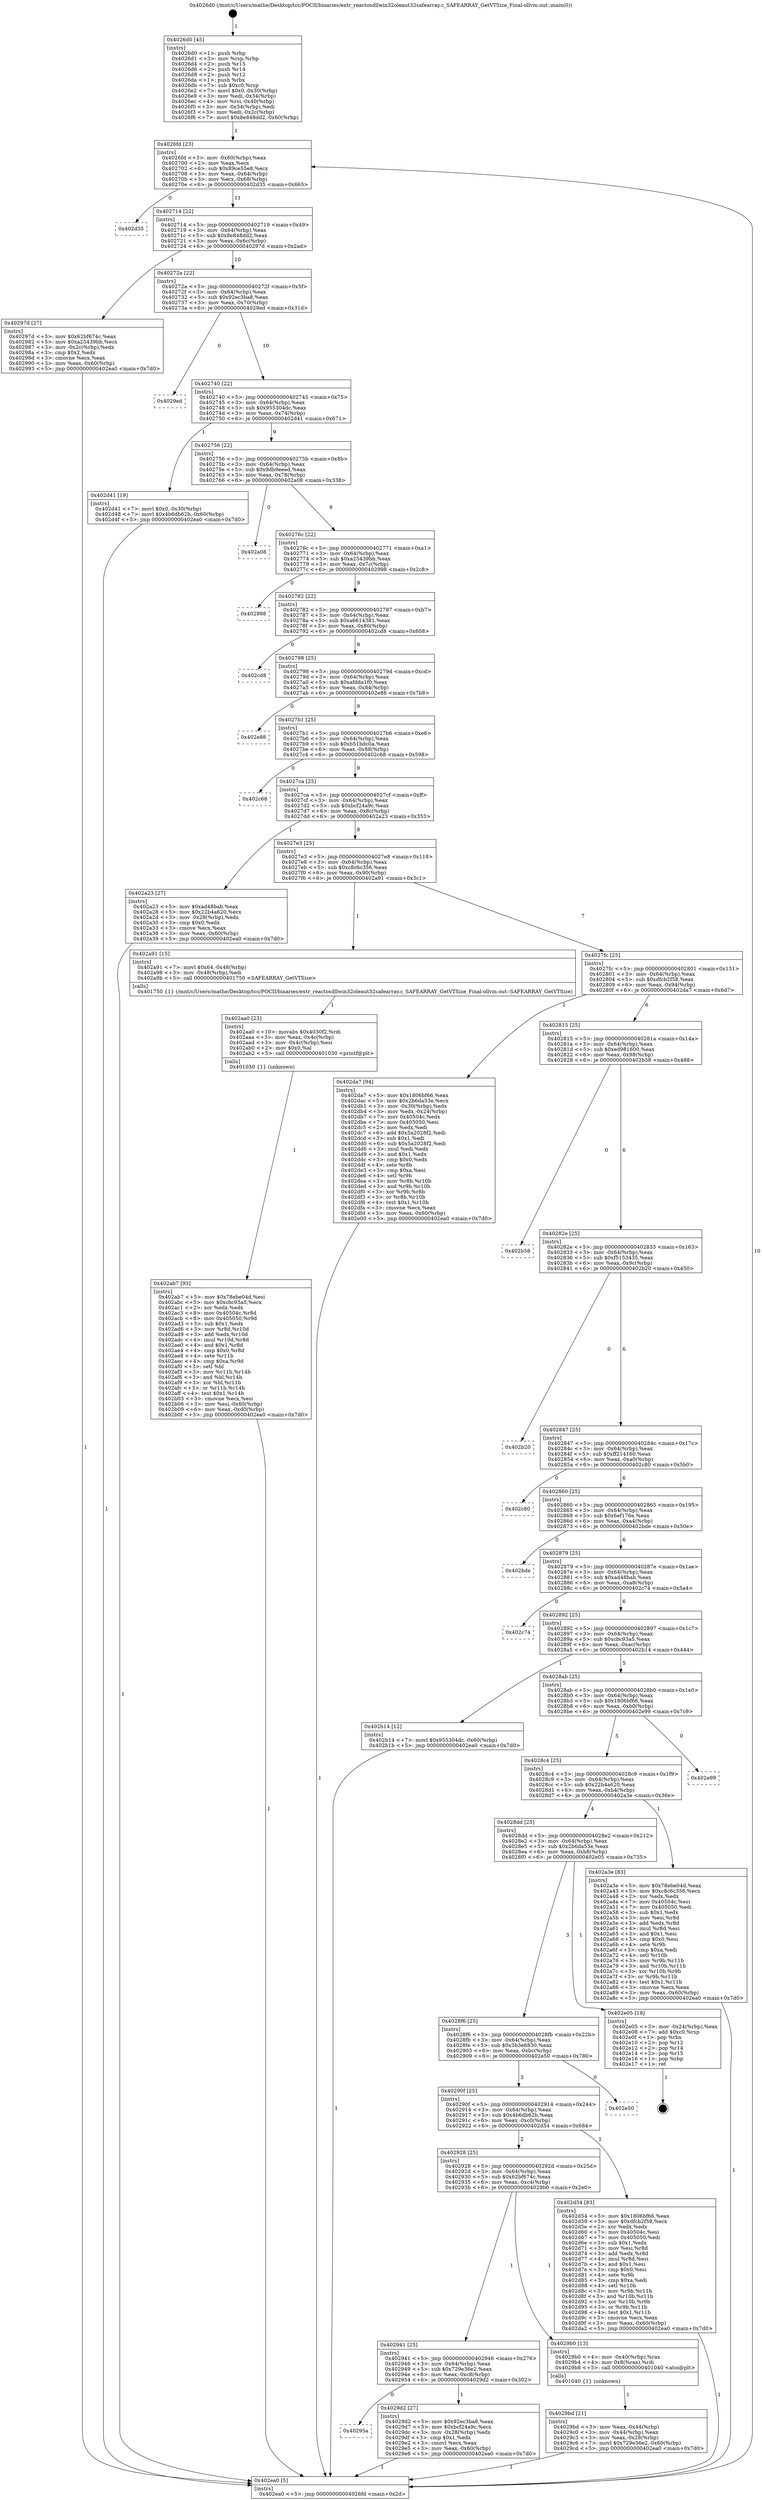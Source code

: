 digraph "0x4026d0" {
  label = "0x4026d0 (/mnt/c/Users/mathe/Desktop/tcc/POCII/binaries/extr_reactosdllwin32oleaut32safearray.c_SAFEARRAY_GetVTSize_Final-ollvm.out::main(0))"
  labelloc = "t"
  node[shape=record]

  Entry [label="",width=0.3,height=0.3,shape=circle,fillcolor=black,style=filled]
  "0x4026fd" [label="{
     0x4026fd [23]\l
     | [instrs]\l
     &nbsp;&nbsp;0x4026fd \<+3\>: mov -0x60(%rbp),%eax\l
     &nbsp;&nbsp;0x402700 \<+2\>: mov %eax,%ecx\l
     &nbsp;&nbsp;0x402702 \<+6\>: sub $0x89ce55e8,%ecx\l
     &nbsp;&nbsp;0x402708 \<+3\>: mov %eax,-0x64(%rbp)\l
     &nbsp;&nbsp;0x40270b \<+3\>: mov %ecx,-0x68(%rbp)\l
     &nbsp;&nbsp;0x40270e \<+6\>: je 0000000000402d35 \<main+0x665\>\l
  }"]
  "0x402d35" [label="{
     0x402d35\l
  }", style=dashed]
  "0x402714" [label="{
     0x402714 [22]\l
     | [instrs]\l
     &nbsp;&nbsp;0x402714 \<+5\>: jmp 0000000000402719 \<main+0x49\>\l
     &nbsp;&nbsp;0x402719 \<+3\>: mov -0x64(%rbp),%eax\l
     &nbsp;&nbsp;0x40271c \<+5\>: sub $0x8e848dd2,%eax\l
     &nbsp;&nbsp;0x402721 \<+3\>: mov %eax,-0x6c(%rbp)\l
     &nbsp;&nbsp;0x402724 \<+6\>: je 000000000040297d \<main+0x2ad\>\l
  }"]
  Exit [label="",width=0.3,height=0.3,shape=circle,fillcolor=black,style=filled,peripheries=2]
  "0x40297d" [label="{
     0x40297d [27]\l
     | [instrs]\l
     &nbsp;&nbsp;0x40297d \<+5\>: mov $0x62bf674c,%eax\l
     &nbsp;&nbsp;0x402982 \<+5\>: mov $0xa25439bb,%ecx\l
     &nbsp;&nbsp;0x402987 \<+3\>: mov -0x2c(%rbp),%edx\l
     &nbsp;&nbsp;0x40298a \<+3\>: cmp $0x2,%edx\l
     &nbsp;&nbsp;0x40298d \<+3\>: cmovne %ecx,%eax\l
     &nbsp;&nbsp;0x402990 \<+3\>: mov %eax,-0x60(%rbp)\l
     &nbsp;&nbsp;0x402993 \<+5\>: jmp 0000000000402ea0 \<main+0x7d0\>\l
  }"]
  "0x40272a" [label="{
     0x40272a [22]\l
     | [instrs]\l
     &nbsp;&nbsp;0x40272a \<+5\>: jmp 000000000040272f \<main+0x5f\>\l
     &nbsp;&nbsp;0x40272f \<+3\>: mov -0x64(%rbp),%eax\l
     &nbsp;&nbsp;0x402732 \<+5\>: sub $0x92ec3ba8,%eax\l
     &nbsp;&nbsp;0x402737 \<+3\>: mov %eax,-0x70(%rbp)\l
     &nbsp;&nbsp;0x40273a \<+6\>: je 00000000004029ed \<main+0x31d\>\l
  }"]
  "0x402ea0" [label="{
     0x402ea0 [5]\l
     | [instrs]\l
     &nbsp;&nbsp;0x402ea0 \<+5\>: jmp 00000000004026fd \<main+0x2d\>\l
  }"]
  "0x4026d0" [label="{
     0x4026d0 [45]\l
     | [instrs]\l
     &nbsp;&nbsp;0x4026d0 \<+1\>: push %rbp\l
     &nbsp;&nbsp;0x4026d1 \<+3\>: mov %rsp,%rbp\l
     &nbsp;&nbsp;0x4026d4 \<+2\>: push %r15\l
     &nbsp;&nbsp;0x4026d6 \<+2\>: push %r14\l
     &nbsp;&nbsp;0x4026d8 \<+2\>: push %r12\l
     &nbsp;&nbsp;0x4026da \<+1\>: push %rbx\l
     &nbsp;&nbsp;0x4026db \<+7\>: sub $0xc0,%rsp\l
     &nbsp;&nbsp;0x4026e2 \<+7\>: movl $0x0,-0x30(%rbp)\l
     &nbsp;&nbsp;0x4026e9 \<+3\>: mov %edi,-0x34(%rbp)\l
     &nbsp;&nbsp;0x4026ec \<+4\>: mov %rsi,-0x40(%rbp)\l
     &nbsp;&nbsp;0x4026f0 \<+3\>: mov -0x34(%rbp),%edi\l
     &nbsp;&nbsp;0x4026f3 \<+3\>: mov %edi,-0x2c(%rbp)\l
     &nbsp;&nbsp;0x4026f6 \<+7\>: movl $0x8e848dd2,-0x60(%rbp)\l
  }"]
  "0x402ab7" [label="{
     0x402ab7 [93]\l
     | [instrs]\l
     &nbsp;&nbsp;0x402ab7 \<+5\>: mov $0x78ebe04d,%esi\l
     &nbsp;&nbsp;0x402abc \<+5\>: mov $0xcbc93a5,%ecx\l
     &nbsp;&nbsp;0x402ac1 \<+2\>: xor %edx,%edx\l
     &nbsp;&nbsp;0x402ac3 \<+8\>: mov 0x40504c,%r8d\l
     &nbsp;&nbsp;0x402acb \<+8\>: mov 0x405050,%r9d\l
     &nbsp;&nbsp;0x402ad3 \<+3\>: sub $0x1,%edx\l
     &nbsp;&nbsp;0x402ad6 \<+3\>: mov %r8d,%r10d\l
     &nbsp;&nbsp;0x402ad9 \<+3\>: add %edx,%r10d\l
     &nbsp;&nbsp;0x402adc \<+4\>: imul %r10d,%r8d\l
     &nbsp;&nbsp;0x402ae0 \<+4\>: and $0x1,%r8d\l
     &nbsp;&nbsp;0x402ae4 \<+4\>: cmp $0x0,%r8d\l
     &nbsp;&nbsp;0x402ae8 \<+4\>: sete %r11b\l
     &nbsp;&nbsp;0x402aec \<+4\>: cmp $0xa,%r9d\l
     &nbsp;&nbsp;0x402af0 \<+3\>: setl %bl\l
     &nbsp;&nbsp;0x402af3 \<+3\>: mov %r11b,%r14b\l
     &nbsp;&nbsp;0x402af6 \<+3\>: and %bl,%r14b\l
     &nbsp;&nbsp;0x402af9 \<+3\>: xor %bl,%r11b\l
     &nbsp;&nbsp;0x402afc \<+3\>: or %r11b,%r14b\l
     &nbsp;&nbsp;0x402aff \<+4\>: test $0x1,%r14b\l
     &nbsp;&nbsp;0x402b03 \<+3\>: cmovne %ecx,%esi\l
     &nbsp;&nbsp;0x402b06 \<+3\>: mov %esi,-0x60(%rbp)\l
     &nbsp;&nbsp;0x402b09 \<+6\>: mov %eax,-0xd0(%rbp)\l
     &nbsp;&nbsp;0x402b0f \<+5\>: jmp 0000000000402ea0 \<main+0x7d0\>\l
  }"]
  "0x4029ed" [label="{
     0x4029ed\l
  }", style=dashed]
  "0x402740" [label="{
     0x402740 [22]\l
     | [instrs]\l
     &nbsp;&nbsp;0x402740 \<+5\>: jmp 0000000000402745 \<main+0x75\>\l
     &nbsp;&nbsp;0x402745 \<+3\>: mov -0x64(%rbp),%eax\l
     &nbsp;&nbsp;0x402748 \<+5\>: sub $0x955304dc,%eax\l
     &nbsp;&nbsp;0x40274d \<+3\>: mov %eax,-0x74(%rbp)\l
     &nbsp;&nbsp;0x402750 \<+6\>: je 0000000000402d41 \<main+0x671\>\l
  }"]
  "0x402aa0" [label="{
     0x402aa0 [23]\l
     | [instrs]\l
     &nbsp;&nbsp;0x402aa0 \<+10\>: movabs $0x4030f2,%rdi\l
     &nbsp;&nbsp;0x402aaa \<+3\>: mov %eax,-0x4c(%rbp)\l
     &nbsp;&nbsp;0x402aad \<+3\>: mov -0x4c(%rbp),%esi\l
     &nbsp;&nbsp;0x402ab0 \<+2\>: mov $0x0,%al\l
     &nbsp;&nbsp;0x402ab2 \<+5\>: call 0000000000401030 \<printf@plt\>\l
     | [calls]\l
     &nbsp;&nbsp;0x401030 \{1\} (unknown)\l
  }"]
  "0x402d41" [label="{
     0x402d41 [19]\l
     | [instrs]\l
     &nbsp;&nbsp;0x402d41 \<+7\>: movl $0x0,-0x30(%rbp)\l
     &nbsp;&nbsp;0x402d48 \<+7\>: movl $0x4b6db62b,-0x60(%rbp)\l
     &nbsp;&nbsp;0x402d4f \<+5\>: jmp 0000000000402ea0 \<main+0x7d0\>\l
  }"]
  "0x402756" [label="{
     0x402756 [22]\l
     | [instrs]\l
     &nbsp;&nbsp;0x402756 \<+5\>: jmp 000000000040275b \<main+0x8b\>\l
     &nbsp;&nbsp;0x40275b \<+3\>: mov -0x64(%rbp),%eax\l
     &nbsp;&nbsp;0x40275e \<+5\>: sub $0x9db9eeed,%eax\l
     &nbsp;&nbsp;0x402763 \<+3\>: mov %eax,-0x78(%rbp)\l
     &nbsp;&nbsp;0x402766 \<+6\>: je 0000000000402a08 \<main+0x338\>\l
  }"]
  "0x40295a" [label="{
     0x40295a\l
  }", style=dashed]
  "0x402a08" [label="{
     0x402a08\l
  }", style=dashed]
  "0x40276c" [label="{
     0x40276c [22]\l
     | [instrs]\l
     &nbsp;&nbsp;0x40276c \<+5\>: jmp 0000000000402771 \<main+0xa1\>\l
     &nbsp;&nbsp;0x402771 \<+3\>: mov -0x64(%rbp),%eax\l
     &nbsp;&nbsp;0x402774 \<+5\>: sub $0xa25439bb,%eax\l
     &nbsp;&nbsp;0x402779 \<+3\>: mov %eax,-0x7c(%rbp)\l
     &nbsp;&nbsp;0x40277c \<+6\>: je 0000000000402998 \<main+0x2c8\>\l
  }"]
  "0x4029d2" [label="{
     0x4029d2 [27]\l
     | [instrs]\l
     &nbsp;&nbsp;0x4029d2 \<+5\>: mov $0x92ec3ba8,%eax\l
     &nbsp;&nbsp;0x4029d7 \<+5\>: mov $0xbcf24a9c,%ecx\l
     &nbsp;&nbsp;0x4029dc \<+3\>: mov -0x28(%rbp),%edx\l
     &nbsp;&nbsp;0x4029df \<+3\>: cmp $0x1,%edx\l
     &nbsp;&nbsp;0x4029e2 \<+3\>: cmovl %ecx,%eax\l
     &nbsp;&nbsp;0x4029e5 \<+3\>: mov %eax,-0x60(%rbp)\l
     &nbsp;&nbsp;0x4029e8 \<+5\>: jmp 0000000000402ea0 \<main+0x7d0\>\l
  }"]
  "0x402998" [label="{
     0x402998\l
  }", style=dashed]
  "0x402782" [label="{
     0x402782 [22]\l
     | [instrs]\l
     &nbsp;&nbsp;0x402782 \<+5\>: jmp 0000000000402787 \<main+0xb7\>\l
     &nbsp;&nbsp;0x402787 \<+3\>: mov -0x64(%rbp),%eax\l
     &nbsp;&nbsp;0x40278a \<+5\>: sub $0xa6614381,%eax\l
     &nbsp;&nbsp;0x40278f \<+3\>: mov %eax,-0x80(%rbp)\l
     &nbsp;&nbsp;0x402792 \<+6\>: je 0000000000402cd8 \<main+0x608\>\l
  }"]
  "0x4029bd" [label="{
     0x4029bd [21]\l
     | [instrs]\l
     &nbsp;&nbsp;0x4029bd \<+3\>: mov %eax,-0x44(%rbp)\l
     &nbsp;&nbsp;0x4029c0 \<+3\>: mov -0x44(%rbp),%eax\l
     &nbsp;&nbsp;0x4029c3 \<+3\>: mov %eax,-0x28(%rbp)\l
     &nbsp;&nbsp;0x4029c6 \<+7\>: movl $0x729e36e2,-0x60(%rbp)\l
     &nbsp;&nbsp;0x4029cd \<+5\>: jmp 0000000000402ea0 \<main+0x7d0\>\l
  }"]
  "0x402cd8" [label="{
     0x402cd8\l
  }", style=dashed]
  "0x402798" [label="{
     0x402798 [25]\l
     | [instrs]\l
     &nbsp;&nbsp;0x402798 \<+5\>: jmp 000000000040279d \<main+0xcd\>\l
     &nbsp;&nbsp;0x40279d \<+3\>: mov -0x64(%rbp),%eax\l
     &nbsp;&nbsp;0x4027a0 \<+5\>: sub $0xafdda1f0,%eax\l
     &nbsp;&nbsp;0x4027a5 \<+6\>: mov %eax,-0x84(%rbp)\l
     &nbsp;&nbsp;0x4027ab \<+6\>: je 0000000000402e88 \<main+0x7b8\>\l
  }"]
  "0x402941" [label="{
     0x402941 [25]\l
     | [instrs]\l
     &nbsp;&nbsp;0x402941 \<+5\>: jmp 0000000000402946 \<main+0x276\>\l
     &nbsp;&nbsp;0x402946 \<+3\>: mov -0x64(%rbp),%eax\l
     &nbsp;&nbsp;0x402949 \<+5\>: sub $0x729e36e2,%eax\l
     &nbsp;&nbsp;0x40294e \<+6\>: mov %eax,-0xc8(%rbp)\l
     &nbsp;&nbsp;0x402954 \<+6\>: je 00000000004029d2 \<main+0x302\>\l
  }"]
  "0x402e88" [label="{
     0x402e88\l
  }", style=dashed]
  "0x4027b1" [label="{
     0x4027b1 [25]\l
     | [instrs]\l
     &nbsp;&nbsp;0x4027b1 \<+5\>: jmp 00000000004027b6 \<main+0xe6\>\l
     &nbsp;&nbsp;0x4027b6 \<+3\>: mov -0x64(%rbp),%eax\l
     &nbsp;&nbsp;0x4027b9 \<+5\>: sub $0xb51bdc0a,%eax\l
     &nbsp;&nbsp;0x4027be \<+6\>: mov %eax,-0x88(%rbp)\l
     &nbsp;&nbsp;0x4027c4 \<+6\>: je 0000000000402c68 \<main+0x598\>\l
  }"]
  "0x4029b0" [label="{
     0x4029b0 [13]\l
     | [instrs]\l
     &nbsp;&nbsp;0x4029b0 \<+4\>: mov -0x40(%rbp),%rax\l
     &nbsp;&nbsp;0x4029b4 \<+4\>: mov 0x8(%rax),%rdi\l
     &nbsp;&nbsp;0x4029b8 \<+5\>: call 0000000000401040 \<atoi@plt\>\l
     | [calls]\l
     &nbsp;&nbsp;0x401040 \{1\} (unknown)\l
  }"]
  "0x402c68" [label="{
     0x402c68\l
  }", style=dashed]
  "0x4027ca" [label="{
     0x4027ca [25]\l
     | [instrs]\l
     &nbsp;&nbsp;0x4027ca \<+5\>: jmp 00000000004027cf \<main+0xff\>\l
     &nbsp;&nbsp;0x4027cf \<+3\>: mov -0x64(%rbp),%eax\l
     &nbsp;&nbsp;0x4027d2 \<+5\>: sub $0xbcf24a9c,%eax\l
     &nbsp;&nbsp;0x4027d7 \<+6\>: mov %eax,-0x8c(%rbp)\l
     &nbsp;&nbsp;0x4027dd \<+6\>: je 0000000000402a23 \<main+0x353\>\l
  }"]
  "0x402928" [label="{
     0x402928 [25]\l
     | [instrs]\l
     &nbsp;&nbsp;0x402928 \<+5\>: jmp 000000000040292d \<main+0x25d\>\l
     &nbsp;&nbsp;0x40292d \<+3\>: mov -0x64(%rbp),%eax\l
     &nbsp;&nbsp;0x402930 \<+5\>: sub $0x62bf674c,%eax\l
     &nbsp;&nbsp;0x402935 \<+6\>: mov %eax,-0xc4(%rbp)\l
     &nbsp;&nbsp;0x40293b \<+6\>: je 00000000004029b0 \<main+0x2e0\>\l
  }"]
  "0x402a23" [label="{
     0x402a23 [27]\l
     | [instrs]\l
     &nbsp;&nbsp;0x402a23 \<+5\>: mov $0xad48bab,%eax\l
     &nbsp;&nbsp;0x402a28 \<+5\>: mov $0x22b4a620,%ecx\l
     &nbsp;&nbsp;0x402a2d \<+3\>: mov -0x28(%rbp),%edx\l
     &nbsp;&nbsp;0x402a30 \<+3\>: cmp $0x0,%edx\l
     &nbsp;&nbsp;0x402a33 \<+3\>: cmove %ecx,%eax\l
     &nbsp;&nbsp;0x402a36 \<+3\>: mov %eax,-0x60(%rbp)\l
     &nbsp;&nbsp;0x402a39 \<+5\>: jmp 0000000000402ea0 \<main+0x7d0\>\l
  }"]
  "0x4027e3" [label="{
     0x4027e3 [25]\l
     | [instrs]\l
     &nbsp;&nbsp;0x4027e3 \<+5\>: jmp 00000000004027e8 \<main+0x118\>\l
     &nbsp;&nbsp;0x4027e8 \<+3\>: mov -0x64(%rbp),%eax\l
     &nbsp;&nbsp;0x4027eb \<+5\>: sub $0xc8c6c356,%eax\l
     &nbsp;&nbsp;0x4027f0 \<+6\>: mov %eax,-0x90(%rbp)\l
     &nbsp;&nbsp;0x4027f6 \<+6\>: je 0000000000402a91 \<main+0x3c1\>\l
  }"]
  "0x402d54" [label="{
     0x402d54 [83]\l
     | [instrs]\l
     &nbsp;&nbsp;0x402d54 \<+5\>: mov $0x1806bf66,%eax\l
     &nbsp;&nbsp;0x402d59 \<+5\>: mov $0xdfcb2f58,%ecx\l
     &nbsp;&nbsp;0x402d5e \<+2\>: xor %edx,%edx\l
     &nbsp;&nbsp;0x402d60 \<+7\>: mov 0x40504c,%esi\l
     &nbsp;&nbsp;0x402d67 \<+7\>: mov 0x405050,%edi\l
     &nbsp;&nbsp;0x402d6e \<+3\>: sub $0x1,%edx\l
     &nbsp;&nbsp;0x402d71 \<+3\>: mov %esi,%r8d\l
     &nbsp;&nbsp;0x402d74 \<+3\>: add %edx,%r8d\l
     &nbsp;&nbsp;0x402d77 \<+4\>: imul %r8d,%esi\l
     &nbsp;&nbsp;0x402d7b \<+3\>: and $0x1,%esi\l
     &nbsp;&nbsp;0x402d7e \<+3\>: cmp $0x0,%esi\l
     &nbsp;&nbsp;0x402d81 \<+4\>: sete %r9b\l
     &nbsp;&nbsp;0x402d85 \<+3\>: cmp $0xa,%edi\l
     &nbsp;&nbsp;0x402d88 \<+4\>: setl %r10b\l
     &nbsp;&nbsp;0x402d8c \<+3\>: mov %r9b,%r11b\l
     &nbsp;&nbsp;0x402d8f \<+3\>: and %r10b,%r11b\l
     &nbsp;&nbsp;0x402d92 \<+3\>: xor %r10b,%r9b\l
     &nbsp;&nbsp;0x402d95 \<+3\>: or %r9b,%r11b\l
     &nbsp;&nbsp;0x402d98 \<+4\>: test $0x1,%r11b\l
     &nbsp;&nbsp;0x402d9c \<+3\>: cmovne %ecx,%eax\l
     &nbsp;&nbsp;0x402d9f \<+3\>: mov %eax,-0x60(%rbp)\l
     &nbsp;&nbsp;0x402da2 \<+5\>: jmp 0000000000402ea0 \<main+0x7d0\>\l
  }"]
  "0x402a91" [label="{
     0x402a91 [15]\l
     | [instrs]\l
     &nbsp;&nbsp;0x402a91 \<+7\>: movl $0x64,-0x48(%rbp)\l
     &nbsp;&nbsp;0x402a98 \<+3\>: mov -0x48(%rbp),%edi\l
     &nbsp;&nbsp;0x402a9b \<+5\>: call 0000000000401750 \<SAFEARRAY_GetVTSize\>\l
     | [calls]\l
     &nbsp;&nbsp;0x401750 \{1\} (/mnt/c/Users/mathe/Desktop/tcc/POCII/binaries/extr_reactosdllwin32oleaut32safearray.c_SAFEARRAY_GetVTSize_Final-ollvm.out::SAFEARRAY_GetVTSize)\l
  }"]
  "0x4027fc" [label="{
     0x4027fc [25]\l
     | [instrs]\l
     &nbsp;&nbsp;0x4027fc \<+5\>: jmp 0000000000402801 \<main+0x131\>\l
     &nbsp;&nbsp;0x402801 \<+3\>: mov -0x64(%rbp),%eax\l
     &nbsp;&nbsp;0x402804 \<+5\>: sub $0xdfcb2f58,%eax\l
     &nbsp;&nbsp;0x402809 \<+6\>: mov %eax,-0x94(%rbp)\l
     &nbsp;&nbsp;0x40280f \<+6\>: je 0000000000402da7 \<main+0x6d7\>\l
  }"]
  "0x40290f" [label="{
     0x40290f [25]\l
     | [instrs]\l
     &nbsp;&nbsp;0x40290f \<+5\>: jmp 0000000000402914 \<main+0x244\>\l
     &nbsp;&nbsp;0x402914 \<+3\>: mov -0x64(%rbp),%eax\l
     &nbsp;&nbsp;0x402917 \<+5\>: sub $0x4b6db62b,%eax\l
     &nbsp;&nbsp;0x40291c \<+6\>: mov %eax,-0xc0(%rbp)\l
     &nbsp;&nbsp;0x402922 \<+6\>: je 0000000000402d54 \<main+0x684\>\l
  }"]
  "0x402da7" [label="{
     0x402da7 [94]\l
     | [instrs]\l
     &nbsp;&nbsp;0x402da7 \<+5\>: mov $0x1806bf66,%eax\l
     &nbsp;&nbsp;0x402dac \<+5\>: mov $0x2b6da53e,%ecx\l
     &nbsp;&nbsp;0x402db1 \<+3\>: mov -0x30(%rbp),%edx\l
     &nbsp;&nbsp;0x402db4 \<+3\>: mov %edx,-0x24(%rbp)\l
     &nbsp;&nbsp;0x402db7 \<+7\>: mov 0x40504c,%edx\l
     &nbsp;&nbsp;0x402dbe \<+7\>: mov 0x405050,%esi\l
     &nbsp;&nbsp;0x402dc5 \<+2\>: mov %edx,%edi\l
     &nbsp;&nbsp;0x402dc7 \<+6\>: add $0x5a2028f2,%edi\l
     &nbsp;&nbsp;0x402dcd \<+3\>: sub $0x1,%edi\l
     &nbsp;&nbsp;0x402dd0 \<+6\>: sub $0x5a2028f2,%edi\l
     &nbsp;&nbsp;0x402dd6 \<+3\>: imul %edi,%edx\l
     &nbsp;&nbsp;0x402dd9 \<+3\>: and $0x1,%edx\l
     &nbsp;&nbsp;0x402ddc \<+3\>: cmp $0x0,%edx\l
     &nbsp;&nbsp;0x402ddf \<+4\>: sete %r8b\l
     &nbsp;&nbsp;0x402de3 \<+3\>: cmp $0xa,%esi\l
     &nbsp;&nbsp;0x402de6 \<+4\>: setl %r9b\l
     &nbsp;&nbsp;0x402dea \<+3\>: mov %r8b,%r10b\l
     &nbsp;&nbsp;0x402ded \<+3\>: and %r9b,%r10b\l
     &nbsp;&nbsp;0x402df0 \<+3\>: xor %r9b,%r8b\l
     &nbsp;&nbsp;0x402df3 \<+3\>: or %r8b,%r10b\l
     &nbsp;&nbsp;0x402df6 \<+4\>: test $0x1,%r10b\l
     &nbsp;&nbsp;0x402dfa \<+3\>: cmovne %ecx,%eax\l
     &nbsp;&nbsp;0x402dfd \<+3\>: mov %eax,-0x60(%rbp)\l
     &nbsp;&nbsp;0x402e00 \<+5\>: jmp 0000000000402ea0 \<main+0x7d0\>\l
  }"]
  "0x402815" [label="{
     0x402815 [25]\l
     | [instrs]\l
     &nbsp;&nbsp;0x402815 \<+5\>: jmp 000000000040281a \<main+0x14a\>\l
     &nbsp;&nbsp;0x40281a \<+3\>: mov -0x64(%rbp),%eax\l
     &nbsp;&nbsp;0x40281d \<+5\>: sub $0xed981600,%eax\l
     &nbsp;&nbsp;0x402822 \<+6\>: mov %eax,-0x98(%rbp)\l
     &nbsp;&nbsp;0x402828 \<+6\>: je 0000000000402b58 \<main+0x488\>\l
  }"]
  "0x402e50" [label="{
     0x402e50\l
  }", style=dashed]
  "0x402b58" [label="{
     0x402b58\l
  }", style=dashed]
  "0x40282e" [label="{
     0x40282e [25]\l
     | [instrs]\l
     &nbsp;&nbsp;0x40282e \<+5\>: jmp 0000000000402833 \<main+0x163\>\l
     &nbsp;&nbsp;0x402833 \<+3\>: mov -0x64(%rbp),%eax\l
     &nbsp;&nbsp;0x402836 \<+5\>: sub $0xf5153435,%eax\l
     &nbsp;&nbsp;0x40283b \<+6\>: mov %eax,-0x9c(%rbp)\l
     &nbsp;&nbsp;0x402841 \<+6\>: je 0000000000402b20 \<main+0x450\>\l
  }"]
  "0x4028f6" [label="{
     0x4028f6 [25]\l
     | [instrs]\l
     &nbsp;&nbsp;0x4028f6 \<+5\>: jmp 00000000004028fb \<main+0x22b\>\l
     &nbsp;&nbsp;0x4028fb \<+3\>: mov -0x64(%rbp),%eax\l
     &nbsp;&nbsp;0x4028fe \<+5\>: sub $0x3b3e6830,%eax\l
     &nbsp;&nbsp;0x402903 \<+6\>: mov %eax,-0xbc(%rbp)\l
     &nbsp;&nbsp;0x402909 \<+6\>: je 0000000000402e50 \<main+0x780\>\l
  }"]
  "0x402b20" [label="{
     0x402b20\l
  }", style=dashed]
  "0x402847" [label="{
     0x402847 [25]\l
     | [instrs]\l
     &nbsp;&nbsp;0x402847 \<+5\>: jmp 000000000040284c \<main+0x17c\>\l
     &nbsp;&nbsp;0x40284c \<+3\>: mov -0x64(%rbp),%eax\l
     &nbsp;&nbsp;0x40284f \<+5\>: sub $0xff214160,%eax\l
     &nbsp;&nbsp;0x402854 \<+6\>: mov %eax,-0xa0(%rbp)\l
     &nbsp;&nbsp;0x40285a \<+6\>: je 0000000000402c80 \<main+0x5b0\>\l
  }"]
  "0x402e05" [label="{
     0x402e05 [19]\l
     | [instrs]\l
     &nbsp;&nbsp;0x402e05 \<+3\>: mov -0x24(%rbp),%eax\l
     &nbsp;&nbsp;0x402e08 \<+7\>: add $0xc0,%rsp\l
     &nbsp;&nbsp;0x402e0f \<+1\>: pop %rbx\l
     &nbsp;&nbsp;0x402e10 \<+2\>: pop %r12\l
     &nbsp;&nbsp;0x402e12 \<+2\>: pop %r14\l
     &nbsp;&nbsp;0x402e14 \<+2\>: pop %r15\l
     &nbsp;&nbsp;0x402e16 \<+1\>: pop %rbp\l
     &nbsp;&nbsp;0x402e17 \<+1\>: ret\l
  }"]
  "0x402c80" [label="{
     0x402c80\l
  }", style=dashed]
  "0x402860" [label="{
     0x402860 [25]\l
     | [instrs]\l
     &nbsp;&nbsp;0x402860 \<+5\>: jmp 0000000000402865 \<main+0x195\>\l
     &nbsp;&nbsp;0x402865 \<+3\>: mov -0x64(%rbp),%eax\l
     &nbsp;&nbsp;0x402868 \<+5\>: sub $0x6ef176e,%eax\l
     &nbsp;&nbsp;0x40286d \<+6\>: mov %eax,-0xa4(%rbp)\l
     &nbsp;&nbsp;0x402873 \<+6\>: je 0000000000402bde \<main+0x50e\>\l
  }"]
  "0x4028dd" [label="{
     0x4028dd [25]\l
     | [instrs]\l
     &nbsp;&nbsp;0x4028dd \<+5\>: jmp 00000000004028e2 \<main+0x212\>\l
     &nbsp;&nbsp;0x4028e2 \<+3\>: mov -0x64(%rbp),%eax\l
     &nbsp;&nbsp;0x4028e5 \<+5\>: sub $0x2b6da53e,%eax\l
     &nbsp;&nbsp;0x4028ea \<+6\>: mov %eax,-0xb8(%rbp)\l
     &nbsp;&nbsp;0x4028f0 \<+6\>: je 0000000000402e05 \<main+0x735\>\l
  }"]
  "0x402bde" [label="{
     0x402bde\l
  }", style=dashed]
  "0x402879" [label="{
     0x402879 [25]\l
     | [instrs]\l
     &nbsp;&nbsp;0x402879 \<+5\>: jmp 000000000040287e \<main+0x1ae\>\l
     &nbsp;&nbsp;0x40287e \<+3\>: mov -0x64(%rbp),%eax\l
     &nbsp;&nbsp;0x402881 \<+5\>: sub $0xad48bab,%eax\l
     &nbsp;&nbsp;0x402886 \<+6\>: mov %eax,-0xa8(%rbp)\l
     &nbsp;&nbsp;0x40288c \<+6\>: je 0000000000402c74 \<main+0x5a4\>\l
  }"]
  "0x402a3e" [label="{
     0x402a3e [83]\l
     | [instrs]\l
     &nbsp;&nbsp;0x402a3e \<+5\>: mov $0x78ebe04d,%eax\l
     &nbsp;&nbsp;0x402a43 \<+5\>: mov $0xc8c6c356,%ecx\l
     &nbsp;&nbsp;0x402a48 \<+2\>: xor %edx,%edx\l
     &nbsp;&nbsp;0x402a4a \<+7\>: mov 0x40504c,%esi\l
     &nbsp;&nbsp;0x402a51 \<+7\>: mov 0x405050,%edi\l
     &nbsp;&nbsp;0x402a58 \<+3\>: sub $0x1,%edx\l
     &nbsp;&nbsp;0x402a5b \<+3\>: mov %esi,%r8d\l
     &nbsp;&nbsp;0x402a5e \<+3\>: add %edx,%r8d\l
     &nbsp;&nbsp;0x402a61 \<+4\>: imul %r8d,%esi\l
     &nbsp;&nbsp;0x402a65 \<+3\>: and $0x1,%esi\l
     &nbsp;&nbsp;0x402a68 \<+3\>: cmp $0x0,%esi\l
     &nbsp;&nbsp;0x402a6b \<+4\>: sete %r9b\l
     &nbsp;&nbsp;0x402a6f \<+3\>: cmp $0xa,%edi\l
     &nbsp;&nbsp;0x402a72 \<+4\>: setl %r10b\l
     &nbsp;&nbsp;0x402a76 \<+3\>: mov %r9b,%r11b\l
     &nbsp;&nbsp;0x402a79 \<+3\>: and %r10b,%r11b\l
     &nbsp;&nbsp;0x402a7c \<+3\>: xor %r10b,%r9b\l
     &nbsp;&nbsp;0x402a7f \<+3\>: or %r9b,%r11b\l
     &nbsp;&nbsp;0x402a82 \<+4\>: test $0x1,%r11b\l
     &nbsp;&nbsp;0x402a86 \<+3\>: cmovne %ecx,%eax\l
     &nbsp;&nbsp;0x402a89 \<+3\>: mov %eax,-0x60(%rbp)\l
     &nbsp;&nbsp;0x402a8c \<+5\>: jmp 0000000000402ea0 \<main+0x7d0\>\l
  }"]
  "0x402c74" [label="{
     0x402c74\l
  }", style=dashed]
  "0x402892" [label="{
     0x402892 [25]\l
     | [instrs]\l
     &nbsp;&nbsp;0x402892 \<+5\>: jmp 0000000000402897 \<main+0x1c7\>\l
     &nbsp;&nbsp;0x402897 \<+3\>: mov -0x64(%rbp),%eax\l
     &nbsp;&nbsp;0x40289a \<+5\>: sub $0xcbc93a5,%eax\l
     &nbsp;&nbsp;0x40289f \<+6\>: mov %eax,-0xac(%rbp)\l
     &nbsp;&nbsp;0x4028a5 \<+6\>: je 0000000000402b14 \<main+0x444\>\l
  }"]
  "0x4028c4" [label="{
     0x4028c4 [25]\l
     | [instrs]\l
     &nbsp;&nbsp;0x4028c4 \<+5\>: jmp 00000000004028c9 \<main+0x1f9\>\l
     &nbsp;&nbsp;0x4028c9 \<+3\>: mov -0x64(%rbp),%eax\l
     &nbsp;&nbsp;0x4028cc \<+5\>: sub $0x22b4a620,%eax\l
     &nbsp;&nbsp;0x4028d1 \<+6\>: mov %eax,-0xb4(%rbp)\l
     &nbsp;&nbsp;0x4028d7 \<+6\>: je 0000000000402a3e \<main+0x36e\>\l
  }"]
  "0x402b14" [label="{
     0x402b14 [12]\l
     | [instrs]\l
     &nbsp;&nbsp;0x402b14 \<+7\>: movl $0x955304dc,-0x60(%rbp)\l
     &nbsp;&nbsp;0x402b1b \<+5\>: jmp 0000000000402ea0 \<main+0x7d0\>\l
  }"]
  "0x4028ab" [label="{
     0x4028ab [25]\l
     | [instrs]\l
     &nbsp;&nbsp;0x4028ab \<+5\>: jmp 00000000004028b0 \<main+0x1e0\>\l
     &nbsp;&nbsp;0x4028b0 \<+3\>: mov -0x64(%rbp),%eax\l
     &nbsp;&nbsp;0x4028b3 \<+5\>: sub $0x1806bf66,%eax\l
     &nbsp;&nbsp;0x4028b8 \<+6\>: mov %eax,-0xb0(%rbp)\l
     &nbsp;&nbsp;0x4028be \<+6\>: je 0000000000402e99 \<main+0x7c9\>\l
  }"]
  "0x402e99" [label="{
     0x402e99\l
  }", style=dashed]
  Entry -> "0x4026d0" [label=" 1"]
  "0x4026fd" -> "0x402d35" [label=" 0"]
  "0x4026fd" -> "0x402714" [label=" 11"]
  "0x402e05" -> Exit [label=" 1"]
  "0x402714" -> "0x40297d" [label=" 1"]
  "0x402714" -> "0x40272a" [label=" 10"]
  "0x40297d" -> "0x402ea0" [label=" 1"]
  "0x4026d0" -> "0x4026fd" [label=" 1"]
  "0x402ea0" -> "0x4026fd" [label=" 10"]
  "0x402da7" -> "0x402ea0" [label=" 1"]
  "0x40272a" -> "0x4029ed" [label=" 0"]
  "0x40272a" -> "0x402740" [label=" 10"]
  "0x402d54" -> "0x402ea0" [label=" 1"]
  "0x402740" -> "0x402d41" [label=" 1"]
  "0x402740" -> "0x402756" [label=" 9"]
  "0x402d41" -> "0x402ea0" [label=" 1"]
  "0x402756" -> "0x402a08" [label=" 0"]
  "0x402756" -> "0x40276c" [label=" 9"]
  "0x402b14" -> "0x402ea0" [label=" 1"]
  "0x40276c" -> "0x402998" [label=" 0"]
  "0x40276c" -> "0x402782" [label=" 9"]
  "0x402ab7" -> "0x402ea0" [label=" 1"]
  "0x402782" -> "0x402cd8" [label=" 0"]
  "0x402782" -> "0x402798" [label=" 9"]
  "0x402a91" -> "0x402aa0" [label=" 1"]
  "0x402798" -> "0x402e88" [label=" 0"]
  "0x402798" -> "0x4027b1" [label=" 9"]
  "0x402a3e" -> "0x402ea0" [label=" 1"]
  "0x4027b1" -> "0x402c68" [label=" 0"]
  "0x4027b1" -> "0x4027ca" [label=" 9"]
  "0x402a23" -> "0x402ea0" [label=" 1"]
  "0x4027ca" -> "0x402a23" [label=" 1"]
  "0x4027ca" -> "0x4027e3" [label=" 8"]
  "0x402941" -> "0x40295a" [label=" 0"]
  "0x4027e3" -> "0x402a91" [label=" 1"]
  "0x4027e3" -> "0x4027fc" [label=" 7"]
  "0x402941" -> "0x4029d2" [label=" 1"]
  "0x4027fc" -> "0x402da7" [label=" 1"]
  "0x4027fc" -> "0x402815" [label=" 6"]
  "0x4029bd" -> "0x402ea0" [label=" 1"]
  "0x402815" -> "0x402b58" [label=" 0"]
  "0x402815" -> "0x40282e" [label=" 6"]
  "0x4029b0" -> "0x4029bd" [label=" 1"]
  "0x40282e" -> "0x402b20" [label=" 0"]
  "0x40282e" -> "0x402847" [label=" 6"]
  "0x402928" -> "0x4029b0" [label=" 1"]
  "0x402847" -> "0x402c80" [label=" 0"]
  "0x402847" -> "0x402860" [label=" 6"]
  "0x4029d2" -> "0x402ea0" [label=" 1"]
  "0x402860" -> "0x402bde" [label=" 0"]
  "0x402860" -> "0x402879" [label=" 6"]
  "0x40290f" -> "0x402d54" [label=" 1"]
  "0x402879" -> "0x402c74" [label=" 0"]
  "0x402879" -> "0x402892" [label=" 6"]
  "0x402aa0" -> "0x402ab7" [label=" 1"]
  "0x402892" -> "0x402b14" [label=" 1"]
  "0x402892" -> "0x4028ab" [label=" 5"]
  "0x4028f6" -> "0x402e50" [label=" 0"]
  "0x4028ab" -> "0x402e99" [label=" 0"]
  "0x4028ab" -> "0x4028c4" [label=" 5"]
  "0x4028f6" -> "0x40290f" [label=" 3"]
  "0x4028c4" -> "0x402a3e" [label=" 1"]
  "0x4028c4" -> "0x4028dd" [label=" 4"]
  "0x40290f" -> "0x402928" [label=" 2"]
  "0x4028dd" -> "0x402e05" [label=" 1"]
  "0x4028dd" -> "0x4028f6" [label=" 3"]
  "0x402928" -> "0x402941" [label=" 1"]
}
